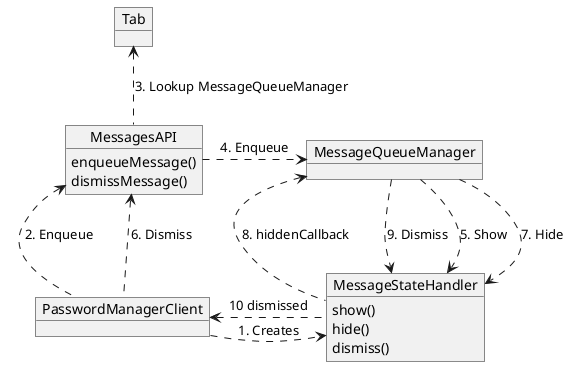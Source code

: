 @startuml
object MessagesAPI {
  enqueueMessage()
  dismissMessage()
}

object Tab
object MessageQueueManager {
}

object MessageStateHandler {
  show()
  hide()
  dismiss()
}
object PasswordManagerClient

PasswordManagerClient .> MessageStateHandler : 1. Creates
PasswordManagerClient .up.> MessagesAPI : 2. Enqueue
MessagesAPI .up.> Tab : 3. Lookup MessageQueueManager
MessagesAPI .> MessageQueueManager : 4. Enqueue
MessageQueueManager ..> MessageStateHandler : 5. Show

PasswordManagerClient .up.> MessagesAPI : 6. Dismiss
MessageQueueManager ..> MessageStateHandler : 7. Hide
MessageStateHandler .up.> MessageQueueManager : 8. hiddenCallback
MessageQueueManager ..> MessageStateHandler : 9. Dismiss
MessageStateHandler .left.> PasswordManagerClient : 10 dismissed
@enduml